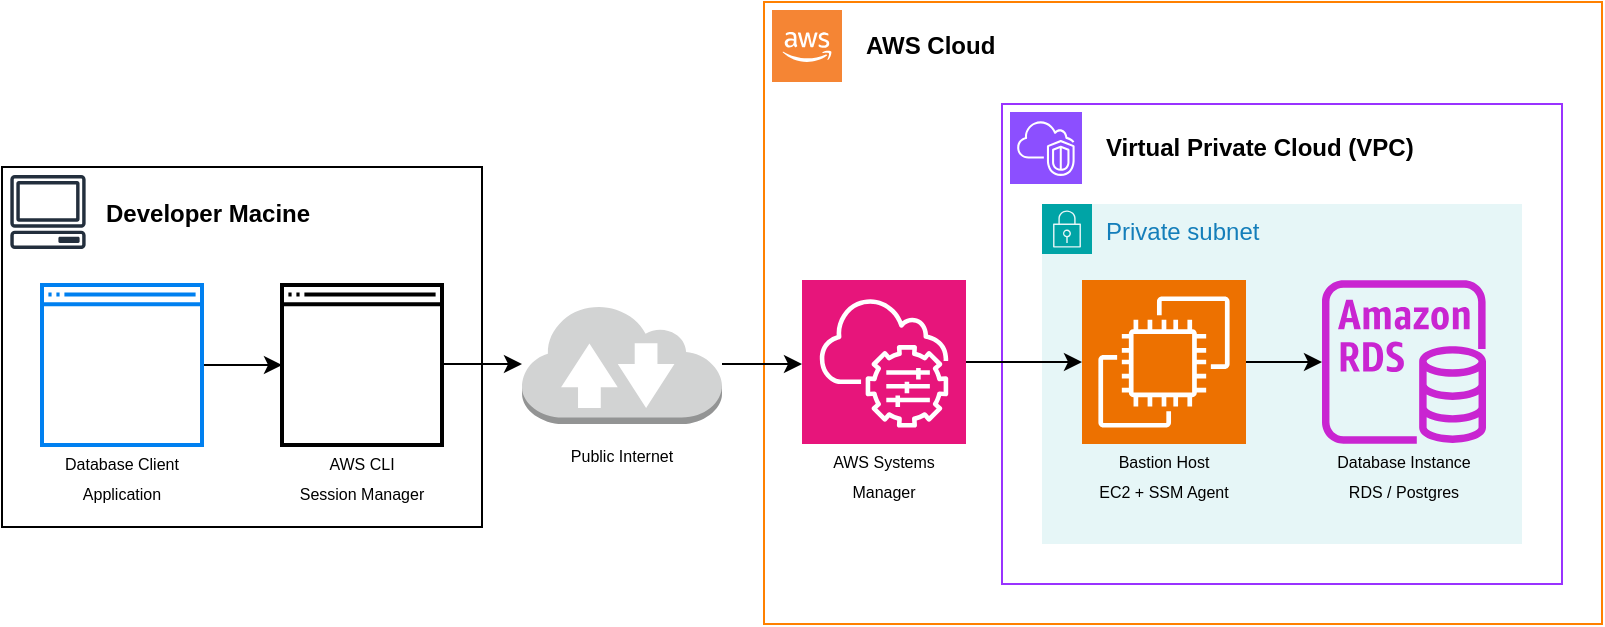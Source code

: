 <mxfile version="22.1.15" type="device">
  <diagram name="Page-1" id="TL-zWmHeemo0gGusncuY">
    <mxGraphModel dx="1177" dy="703" grid="1" gridSize="10" guides="1" tooltips="1" connect="1" arrows="1" fold="1" page="0" pageScale="1" pageWidth="827" pageHeight="1169" math="0" shadow="0">
      <root>
        <mxCell id="0" />
        <mxCell id="1" parent="0" />
        <mxCell id="NO0LCFL-JuieMFaGc3WR-6" value="" style="rounded=0;whiteSpace=wrap;html=1;shadow=0;strokeColor=#FF8000;" vertex="1" parent="1">
          <mxGeometry x="381" y="99" width="419" height="311" as="geometry" />
        </mxCell>
        <mxCell id="NO0LCFL-JuieMFaGc3WR-12" value="" style="rounded=0;whiteSpace=wrap;html=1;shadow=0;strokeColor=#9933FF;" vertex="1" parent="1">
          <mxGeometry x="500" y="150" width="280" height="240" as="geometry" />
        </mxCell>
        <mxCell id="NO0LCFL-JuieMFaGc3WR-2" value="" style="outlineConnect=0;dashed=0;verticalLabelPosition=bottom;verticalAlign=top;align=center;html=1;shape=mxgraph.aws3.internet_2;fillColor=#D2D3D3;gradientColor=none;" vertex="1" parent="1">
          <mxGeometry x="260" y="250" width="100" height="60" as="geometry" />
        </mxCell>
        <mxCell id="NO0LCFL-JuieMFaGc3WR-4" value="" style="outlineConnect=0;dashed=0;verticalLabelPosition=bottom;verticalAlign=top;align=center;html=1;shape=mxgraph.aws3.cloud_2;fillColor=#F58534;gradientColor=none;" vertex="1" parent="1">
          <mxGeometry x="385" y="103" width="35" height="36" as="geometry" />
        </mxCell>
        <mxCell id="NO0LCFL-JuieMFaGc3WR-5" value="" style="sketch=0;points=[[0,0,0],[0.25,0,0],[0.5,0,0],[0.75,0,0],[1,0,0],[0,1,0],[0.25,1,0],[0.5,1,0],[0.75,1,0],[1,1,0],[0,0.25,0],[0,0.5,0],[0,0.75,0],[1,0.25,0],[1,0.5,0],[1,0.75,0]];points=[[0,0,0],[0.25,0,0],[0.5,0,0],[0.75,0,0],[1,0,0],[0,1,0],[0.25,1,0],[0.5,1,0],[0.75,1,0],[1,1,0],[0,0.25,0],[0,0.5,0],[0,0.75,0],[1,0.25,0],[1,0.5,0],[1,0.75,0]];outlineConnect=0;fontColor=#232F3E;fillColor=#E7157B;strokeColor=#ffffff;dashed=0;verticalLabelPosition=bottom;verticalAlign=top;align=center;html=1;fontSize=12;fontStyle=0;aspect=fixed;shape=mxgraph.aws4.resourceIcon;resIcon=mxgraph.aws4.systems_manager;" vertex="1" parent="1">
          <mxGeometry x="400" y="238" width="82" height="82" as="geometry" />
        </mxCell>
        <mxCell id="NO0LCFL-JuieMFaGc3WR-10" value="&lt;font style=&quot;font-size: 8px;&quot;&gt;AWS Systems Manager&lt;/font&gt;" style="text;html=1;strokeColor=none;fillColor=none;align=center;verticalAlign=middle;whiteSpace=wrap;rounded=0;" vertex="1" parent="1">
          <mxGeometry x="400" y="320" width="82" height="30" as="geometry" />
        </mxCell>
        <mxCell id="NO0LCFL-JuieMFaGc3WR-11" value="AWS Cloud" style="text;html=1;strokeColor=none;fillColor=none;align=left;verticalAlign=middle;whiteSpace=wrap;rounded=0;fontStyle=1" vertex="1" parent="1">
          <mxGeometry x="430" y="103" width="100" height="36" as="geometry" />
        </mxCell>
        <mxCell id="NO0LCFL-JuieMFaGc3WR-13" value="" style="sketch=0;points=[[0,0,0],[0.25,0,0],[0.5,0,0],[0.75,0,0],[1,0,0],[0,1,0],[0.25,1,0],[0.5,1,0],[0.75,1,0],[1,1,0],[0,0.25,0],[0,0.5,0],[0,0.75,0],[1,0.25,0],[1,0.5,0],[1,0.75,0]];outlineConnect=0;fontColor=#232F3E;fillColor=#8C4FFF;strokeColor=#ffffff;dashed=0;verticalLabelPosition=bottom;verticalAlign=top;align=center;html=1;fontSize=12;fontStyle=0;aspect=fixed;shape=mxgraph.aws4.resourceIcon;resIcon=mxgraph.aws4.vpc;" vertex="1" parent="1">
          <mxGeometry x="504" y="154" width="36" height="36" as="geometry" />
        </mxCell>
        <mxCell id="NO0LCFL-JuieMFaGc3WR-14" value="Virtual Private Cloud (VPC)" style="text;html=1;strokeColor=none;fillColor=none;align=left;verticalAlign=middle;whiteSpace=wrap;rounded=0;fontStyle=1" vertex="1" parent="1">
          <mxGeometry x="550" y="154" width="170" height="36" as="geometry" />
        </mxCell>
        <mxCell id="NO0LCFL-JuieMFaGc3WR-17" value="Private subnet" style="points=[[0,0],[0.25,0],[0.5,0],[0.75,0],[1,0],[1,0.25],[1,0.5],[1,0.75],[1,1],[0.75,1],[0.5,1],[0.25,1],[0,1],[0,0.75],[0,0.5],[0,0.25]];outlineConnect=0;gradientColor=none;html=1;whiteSpace=wrap;fontSize=12;fontStyle=0;container=1;pointerEvents=0;collapsible=0;recursiveResize=0;shape=mxgraph.aws4.group;grIcon=mxgraph.aws4.group_security_group;grStroke=0;strokeColor=#00A4A6;fillColor=#E6F6F7;verticalAlign=top;align=left;spacingLeft=30;fontColor=#147EBA;dashed=0;" vertex="1" parent="1">
          <mxGeometry x="520" y="200" width="240" height="170" as="geometry" />
        </mxCell>
        <mxCell id="NO0LCFL-JuieMFaGc3WR-19" value="" style="sketch=0;outlineConnect=0;fontColor=#232F3E;gradientColor=none;fillColor=#C925D1;strokeColor=none;dashed=0;verticalLabelPosition=bottom;verticalAlign=top;align=center;html=1;fontSize=12;fontStyle=0;aspect=fixed;pointerEvents=1;shape=mxgraph.aws4.rds_instance;" vertex="1" parent="NO0LCFL-JuieMFaGc3WR-17">
          <mxGeometry x="140" y="38" width="82" height="82" as="geometry" />
        </mxCell>
        <mxCell id="NO0LCFL-JuieMFaGc3WR-39" style="edgeStyle=orthogonalEdgeStyle;rounded=0;orthogonalLoop=1;jettySize=auto;html=1;exitX=1;exitY=0.5;exitDx=0;exitDy=0;exitPerimeter=0;" edge="1" parent="1" source="NO0LCFL-JuieMFaGc3WR-7" target="NO0LCFL-JuieMFaGc3WR-19">
          <mxGeometry relative="1" as="geometry" />
        </mxCell>
        <mxCell id="NO0LCFL-JuieMFaGc3WR-7" value="" style="sketch=0;points=[[0,0,0],[0.25,0,0],[0.5,0,0],[0.75,0,0],[1,0,0],[0,1,0],[0.25,1,0],[0.5,1,0],[0.75,1,0],[1,1,0],[0,0.25,0],[0,0.5,0],[0,0.75,0],[1,0.25,0],[1,0.5,0],[1,0.75,0]];outlineConnect=0;fontColor=#232F3E;fillColor=#ED7100;strokeColor=#ffffff;dashed=0;verticalLabelPosition=bottom;verticalAlign=top;align=center;html=1;fontSize=12;fontStyle=0;aspect=fixed;shape=mxgraph.aws4.resourceIcon;resIcon=mxgraph.aws4.ec2;" vertex="1" parent="1">
          <mxGeometry x="540" y="238" width="82" height="82" as="geometry" />
        </mxCell>
        <mxCell id="NO0LCFL-JuieMFaGc3WR-8" value="&lt;font style=&quot;font-size: 8px;&quot;&gt;Bastion Host&lt;br&gt;EC2 + SSM Agent&lt;/font&gt;" style="text;html=1;strokeColor=none;fillColor=none;align=center;verticalAlign=middle;whiteSpace=wrap;rounded=0;" vertex="1" parent="1">
          <mxGeometry x="540" y="320" width="82" height="30" as="geometry" />
        </mxCell>
        <mxCell id="NO0LCFL-JuieMFaGc3WR-20" value="&lt;span style=&quot;font-size: 8px;&quot;&gt;Database Instance&lt;br&gt;RDS / Postgres&lt;/span&gt;" style="text;html=1;strokeColor=none;fillColor=none;align=center;verticalAlign=middle;whiteSpace=wrap;rounded=0;" vertex="1" parent="1">
          <mxGeometry x="660" y="320" width="82" height="30" as="geometry" />
        </mxCell>
        <mxCell id="NO0LCFL-JuieMFaGc3WR-23" style="edgeStyle=orthogonalEdgeStyle;rounded=0;orthogonalLoop=1;jettySize=auto;html=1;" edge="1" parent="1" source="NO0LCFL-JuieMFaGc3WR-2">
          <mxGeometry relative="1" as="geometry">
            <mxPoint x="400" y="280" as="targetPoint" />
          </mxGeometry>
        </mxCell>
        <mxCell id="NO0LCFL-JuieMFaGc3WR-24" value="" style="rounded=0;whiteSpace=wrap;html=1;shadow=0;strokeColor=#000000;" vertex="1" parent="1">
          <mxGeometry y="181.5" width="240" height="180" as="geometry" />
        </mxCell>
        <mxCell id="NO0LCFL-JuieMFaGc3WR-25" value="" style="sketch=0;outlineConnect=0;fontColor=#232F3E;gradientColor=none;fillColor=#232F3D;strokeColor=none;dashed=0;verticalLabelPosition=bottom;verticalAlign=top;align=center;html=1;fontSize=12;fontStyle=0;aspect=fixed;pointerEvents=1;shape=mxgraph.aws4.client;" vertex="1" parent="1">
          <mxGeometry x="4" y="185.5" width="37.98" height="37" as="geometry" />
        </mxCell>
        <mxCell id="NO0LCFL-JuieMFaGc3WR-26" value="Developer Macine" style="text;html=1;strokeColor=none;fillColor=none;align=left;verticalAlign=middle;whiteSpace=wrap;rounded=0;fontStyle=1" vertex="1" parent="1">
          <mxGeometry x="50" y="186.5" width="110" height="36" as="geometry" />
        </mxCell>
        <mxCell id="NO0LCFL-JuieMFaGc3WR-34" style="edgeStyle=orthogonalEdgeStyle;rounded=0;orthogonalLoop=1;jettySize=auto;html=1;entryX=0;entryY=0.5;entryDx=0;entryDy=0;" edge="1" parent="1" source="NO0LCFL-JuieMFaGc3WR-27">
          <mxGeometry relative="1" as="geometry">
            <mxPoint x="140" y="280.5" as="targetPoint" />
          </mxGeometry>
        </mxCell>
        <mxCell id="NO0LCFL-JuieMFaGc3WR-27" value="" style="html=1;verticalLabelPosition=bottom;align=center;labelBackgroundColor=#ffffff;verticalAlign=top;strokeWidth=2;strokeColor=#0080F0;shadow=0;dashed=0;shape=mxgraph.ios7.icons.window;" vertex="1" parent="1">
          <mxGeometry x="20" y="240.5" width="80" height="80" as="geometry" />
        </mxCell>
        <mxCell id="NO0LCFL-JuieMFaGc3WR-28" value="&lt;font style=&quot;font-size: 8px;&quot;&gt;Database Client Application&lt;/font&gt;" style="text;html=1;strokeColor=none;fillColor=none;align=center;verticalAlign=middle;whiteSpace=wrap;rounded=0;" vertex="1" parent="1">
          <mxGeometry x="20" y="320.5" width="80" height="30" as="geometry" />
        </mxCell>
        <mxCell id="NO0LCFL-JuieMFaGc3WR-36" style="edgeStyle=orthogonalEdgeStyle;rounded=0;orthogonalLoop=1;jettySize=auto;html=1;" edge="1" parent="1" source="NO0LCFL-JuieMFaGc3WR-29">
          <mxGeometry relative="1" as="geometry">
            <mxPoint x="260" y="280" as="targetPoint" />
          </mxGeometry>
        </mxCell>
        <mxCell id="NO0LCFL-JuieMFaGc3WR-29" value="" style="html=1;verticalLabelPosition=bottom;align=center;labelBackgroundColor=#ffffff;verticalAlign=top;strokeWidth=2;strokeColor=#000000;shadow=0;dashed=0;shape=mxgraph.ios7.icons.window;" vertex="1" parent="1">
          <mxGeometry x="140" y="240.5" width="80" height="80" as="geometry" />
        </mxCell>
        <mxCell id="NO0LCFL-JuieMFaGc3WR-30" value="&lt;font style=&quot;font-size: 8px;&quot;&gt;AWS CLI&lt;br&gt;Session Manager&lt;br&gt;&lt;/font&gt;" style="text;html=1;strokeColor=none;fillColor=none;align=center;verticalAlign=middle;whiteSpace=wrap;rounded=0;" vertex="1" parent="1">
          <mxGeometry x="140" y="320.5" width="80" height="30" as="geometry" />
        </mxCell>
        <mxCell id="NO0LCFL-JuieMFaGc3WR-37" style="edgeStyle=orthogonalEdgeStyle;rounded=0;orthogonalLoop=1;jettySize=auto;html=1;entryX=0;entryY=0.5;entryDx=0;entryDy=0;entryPerimeter=0;" edge="1" parent="1" source="NO0LCFL-JuieMFaGc3WR-5" target="NO0LCFL-JuieMFaGc3WR-7">
          <mxGeometry relative="1" as="geometry">
            <mxPoint x="520" y="279.0" as="targetPoint" />
          </mxGeometry>
        </mxCell>
        <mxCell id="NO0LCFL-JuieMFaGc3WR-41" value="&lt;font style=&quot;font-size: 8px;&quot;&gt;Public Internet&lt;/font&gt;" style="text;html=1;strokeColor=none;fillColor=none;align=center;verticalAlign=middle;whiteSpace=wrap;rounded=0;" vertex="1" parent="1">
          <mxGeometry x="269" y="310" width="82" height="30" as="geometry" />
        </mxCell>
      </root>
    </mxGraphModel>
  </diagram>
</mxfile>
